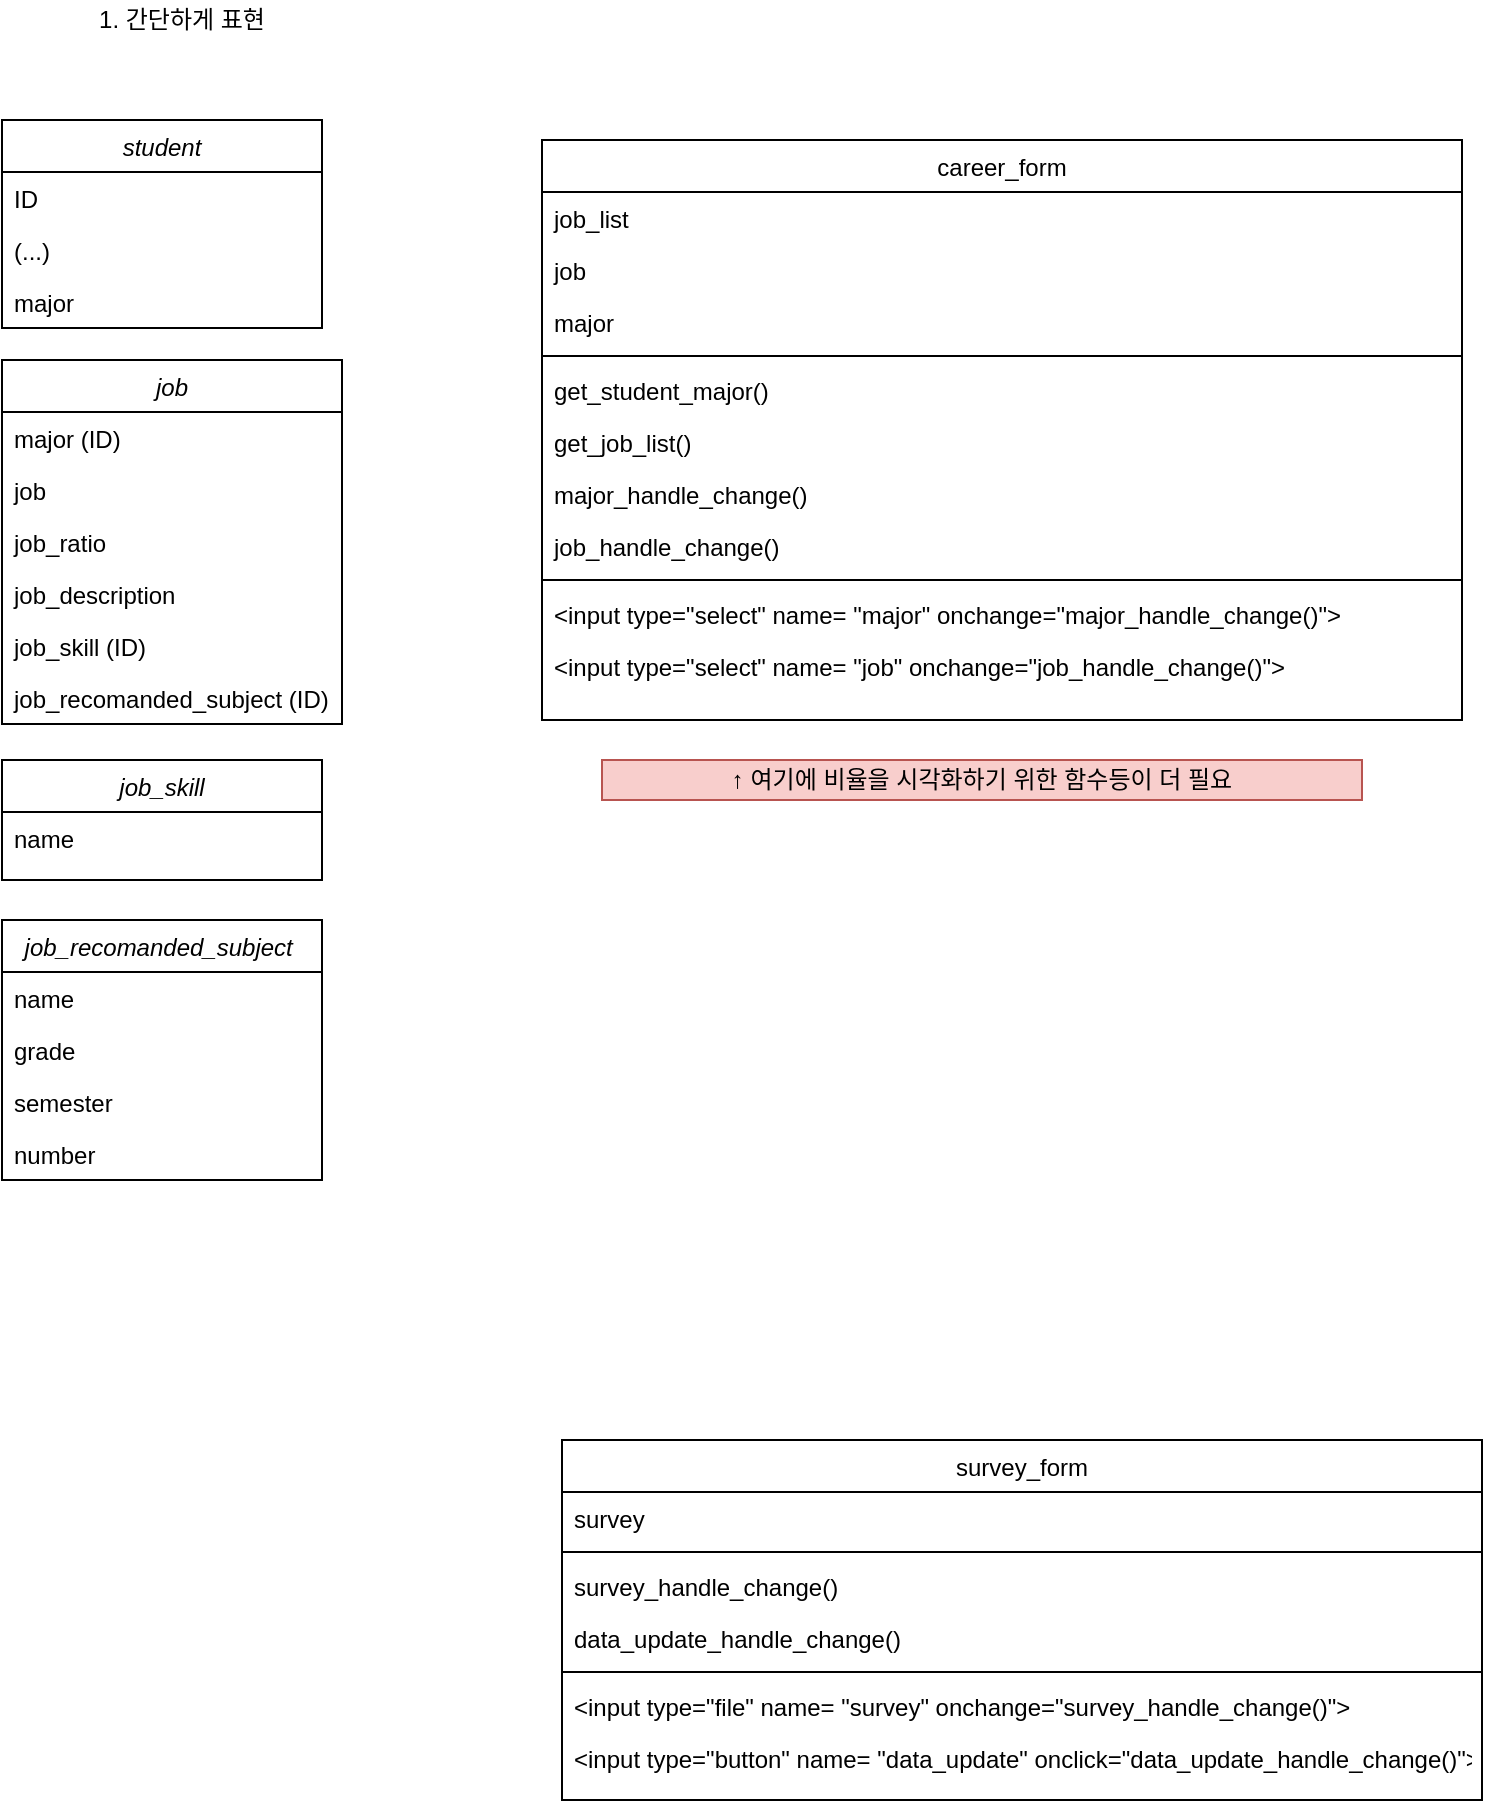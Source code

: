 <mxfile version="14.6.13" type="github">
  <diagram id="C5RBs43oDa-KdzZeNtuy" name="Page-1">
    <mxGraphModel dx="1422" dy="762" grid="1" gridSize="10" guides="1" tooltips="1" connect="1" arrows="1" fold="1" page="1" pageScale="1" pageWidth="827" pageHeight="1169" math="0" shadow="0">
      <root>
        <mxCell id="WIyWlLk6GJQsqaUBKTNV-0" />
        <mxCell id="WIyWlLk6GJQsqaUBKTNV-1" parent="WIyWlLk6GJQsqaUBKTNV-0" />
        <mxCell id="DGfqUXDRV3Cry2h1_wnq-3" value="career_form" style="swimlane;fontStyle=0;align=center;verticalAlign=top;childLayout=stackLayout;horizontal=1;startSize=26;horizontalStack=0;resizeParent=1;resizeLast=0;collapsible=1;marginBottom=0;rounded=0;shadow=0;strokeWidth=1;" parent="WIyWlLk6GJQsqaUBKTNV-1" vertex="1">
          <mxGeometry x="310" y="120" width="460" height="290" as="geometry">
            <mxRectangle x="340" y="82" width="160" height="26" as="alternateBounds" />
          </mxGeometry>
        </mxCell>
        <mxCell id="DGfqUXDRV3Cry2h1_wnq-5" value="job_list" style="text;align=left;verticalAlign=top;spacingLeft=4;spacingRight=4;overflow=hidden;rotatable=0;points=[[0,0.5],[1,0.5]];portConstraint=eastwest;rounded=0;shadow=0;html=0;" parent="DGfqUXDRV3Cry2h1_wnq-3" vertex="1">
          <mxGeometry y="26" width="460" height="26" as="geometry" />
        </mxCell>
        <mxCell id="DGfqUXDRV3Cry2h1_wnq-7" value="job" style="text;align=left;verticalAlign=top;spacingLeft=4;spacingRight=4;overflow=hidden;rotatable=0;points=[[0,0.5],[1,0.5]];portConstraint=eastwest;rounded=0;shadow=0;html=0;" parent="DGfqUXDRV3Cry2h1_wnq-3" vertex="1">
          <mxGeometry y="52" width="460" height="26" as="geometry" />
        </mxCell>
        <mxCell id="DGfqUXDRV3Cry2h1_wnq-54" value="major" style="text;align=left;verticalAlign=top;spacingLeft=4;spacingRight=4;overflow=hidden;rotatable=0;points=[[0,0.5],[1,0.5]];portConstraint=eastwest;rounded=0;shadow=0;html=0;" parent="DGfqUXDRV3Cry2h1_wnq-3" vertex="1">
          <mxGeometry y="78" width="460" height="26" as="geometry" />
        </mxCell>
        <mxCell id="DGfqUXDRV3Cry2h1_wnq-8" value="" style="line;html=1;strokeWidth=1;align=left;verticalAlign=middle;spacingTop=-1;spacingLeft=3;spacingRight=3;rotatable=0;labelPosition=right;points=[];portConstraint=eastwest;" parent="DGfqUXDRV3Cry2h1_wnq-3" vertex="1">
          <mxGeometry y="104" width="460" height="8" as="geometry" />
        </mxCell>
        <mxCell id="DGfqUXDRV3Cry2h1_wnq-9" value="get_student_major()" style="text;align=left;verticalAlign=top;spacingLeft=4;spacingRight=4;overflow=hidden;rotatable=0;points=[[0,0.5],[1,0.5]];portConstraint=eastwest;" parent="DGfqUXDRV3Cry2h1_wnq-3" vertex="1">
          <mxGeometry y="112" width="460" height="26" as="geometry" />
        </mxCell>
        <mxCell id="DGfqUXDRV3Cry2h1_wnq-10" value="get_job_list()" style="text;align=left;verticalAlign=top;spacingLeft=4;spacingRight=4;overflow=hidden;rotatable=0;points=[[0,0.5],[1,0.5]];portConstraint=eastwest;" parent="DGfqUXDRV3Cry2h1_wnq-3" vertex="1">
          <mxGeometry y="138" width="460" height="26" as="geometry" />
        </mxCell>
        <mxCell id="DGfqUXDRV3Cry2h1_wnq-11" value="major_handle_change()" style="text;align=left;verticalAlign=top;spacingLeft=4;spacingRight=4;overflow=hidden;rotatable=0;points=[[0,0.5],[1,0.5]];portConstraint=eastwest;" parent="DGfqUXDRV3Cry2h1_wnq-3" vertex="1">
          <mxGeometry y="164" width="460" height="26" as="geometry" />
        </mxCell>
        <mxCell id="DGfqUXDRV3Cry2h1_wnq-12" value="job_handle_change()" style="text;align=left;verticalAlign=top;spacingLeft=4;spacingRight=4;overflow=hidden;rotatable=0;points=[[0,0.5],[1,0.5]];portConstraint=eastwest;" parent="DGfqUXDRV3Cry2h1_wnq-3" vertex="1">
          <mxGeometry y="190" width="460" height="26" as="geometry" />
        </mxCell>
        <mxCell id="DGfqUXDRV3Cry2h1_wnq-13" value="" style="line;html=1;strokeWidth=1;align=left;verticalAlign=middle;spacingTop=-1;spacingLeft=3;spacingRight=3;rotatable=0;labelPosition=right;points=[];portConstraint=eastwest;" parent="DGfqUXDRV3Cry2h1_wnq-3" vertex="1">
          <mxGeometry y="216" width="460" height="8" as="geometry" />
        </mxCell>
        <mxCell id="DGfqUXDRV3Cry2h1_wnq-14" value="&lt;input type=&quot;select&quot; name= &quot;major&quot; onchange=&quot;major_handle_change()&quot;&gt;" style="text;align=left;verticalAlign=top;spacingLeft=4;spacingRight=4;overflow=hidden;rotatable=0;points=[[0,0.5],[1,0.5]];portConstraint=eastwest;" parent="DGfqUXDRV3Cry2h1_wnq-3" vertex="1">
          <mxGeometry y="224" width="460" height="26" as="geometry" />
        </mxCell>
        <mxCell id="DGfqUXDRV3Cry2h1_wnq-15" value="&lt;input type=&quot;select&quot; name= &quot;job&quot; onchange=&quot;job_handle_change()&quot;&gt;" style="text;align=left;verticalAlign=top;spacingLeft=4;spacingRight=4;overflow=hidden;rotatable=0;points=[[0,0.5],[1,0.5]];portConstraint=eastwest;rounded=0;shadow=0;html=0;" parent="DGfqUXDRV3Cry2h1_wnq-3" vertex="1">
          <mxGeometry y="250" width="460" height="26" as="geometry" />
        </mxCell>
        <mxCell id="DGfqUXDRV3Cry2h1_wnq-16" value="job" style="swimlane;fontStyle=2;align=center;verticalAlign=top;childLayout=stackLayout;horizontal=1;startSize=26;horizontalStack=0;resizeParent=1;resizeLast=0;collapsible=1;marginBottom=0;rounded=0;shadow=0;strokeWidth=1;" parent="WIyWlLk6GJQsqaUBKTNV-1" vertex="1">
          <mxGeometry x="40" y="230" width="170" height="182" as="geometry">
            <mxRectangle x="230" y="140" width="160" height="26" as="alternateBounds" />
          </mxGeometry>
        </mxCell>
        <mxCell id="DGfqUXDRV3Cry2h1_wnq-17" value="major (ID)" style="text;align=left;verticalAlign=top;spacingLeft=4;spacingRight=4;overflow=hidden;rotatable=0;points=[[0,0.5],[1,0.5]];portConstraint=eastwest;" parent="DGfqUXDRV3Cry2h1_wnq-16" vertex="1">
          <mxGeometry y="26" width="170" height="26" as="geometry" />
        </mxCell>
        <mxCell id="DGfqUXDRV3Cry2h1_wnq-18" value="job" style="text;align=left;verticalAlign=top;spacingLeft=4;spacingRight=4;overflow=hidden;rotatable=0;points=[[0,0.5],[1,0.5]];portConstraint=eastwest;rounded=0;shadow=0;html=0;" parent="DGfqUXDRV3Cry2h1_wnq-16" vertex="1">
          <mxGeometry y="52" width="170" height="26" as="geometry" />
        </mxCell>
        <mxCell id="DGfqUXDRV3Cry2h1_wnq-59" value="job_ratio" style="text;align=left;verticalAlign=top;spacingLeft=4;spacingRight=4;overflow=hidden;rotatable=0;points=[[0,0.5],[1,0.5]];portConstraint=eastwest;rounded=0;shadow=0;html=0;" parent="DGfqUXDRV3Cry2h1_wnq-16" vertex="1">
          <mxGeometry y="78" width="170" height="26" as="geometry" />
        </mxCell>
        <mxCell id="DGfqUXDRV3Cry2h1_wnq-66" value="job_description" style="text;align=left;verticalAlign=top;spacingLeft=4;spacingRight=4;overflow=hidden;rotatable=0;points=[[0,0.5],[1,0.5]];portConstraint=eastwest;rounded=0;shadow=0;html=0;" parent="DGfqUXDRV3Cry2h1_wnq-16" vertex="1">
          <mxGeometry y="104" width="170" height="26" as="geometry" />
        </mxCell>
        <mxCell id="DGfqUXDRV3Cry2h1_wnq-68" value="job_skill (ID)" style="text;align=left;verticalAlign=top;spacingLeft=4;spacingRight=4;overflow=hidden;rotatable=0;points=[[0,0.5],[1,0.5]];portConstraint=eastwest;rounded=0;shadow=0;html=0;" parent="DGfqUXDRV3Cry2h1_wnq-16" vertex="1">
          <mxGeometry y="130" width="170" height="26" as="geometry" />
        </mxCell>
        <mxCell id="DGfqUXDRV3Cry2h1_wnq-69" value="job_recomanded_subject (ID)" style="text;align=left;verticalAlign=top;spacingLeft=4;spacingRight=4;overflow=hidden;rotatable=0;points=[[0,0.5],[1,0.5]];portConstraint=eastwest;rounded=0;shadow=0;html=0;" parent="DGfqUXDRV3Cry2h1_wnq-16" vertex="1">
          <mxGeometry y="156" width="170" height="26" as="geometry" />
        </mxCell>
        <mxCell id="DGfqUXDRV3Cry2h1_wnq-31" value="1. 간단하게 표현" style="text;html=1;strokeColor=none;fillColor=none;align=center;verticalAlign=middle;whiteSpace=wrap;rounded=0;" parent="WIyWlLk6GJQsqaUBKTNV-1" vertex="1">
          <mxGeometry x="65" y="50" width="130" height="20" as="geometry" />
        </mxCell>
        <mxCell id="DGfqUXDRV3Cry2h1_wnq-32" value="student" style="swimlane;fontStyle=2;align=center;verticalAlign=top;childLayout=stackLayout;horizontal=1;startSize=26;horizontalStack=0;resizeParent=1;resizeLast=0;collapsible=1;marginBottom=0;rounded=0;shadow=0;strokeWidth=1;" parent="WIyWlLk6GJQsqaUBKTNV-1" vertex="1">
          <mxGeometry x="40" y="110" width="160" height="104" as="geometry">
            <mxRectangle x="230" y="140" width="160" height="26" as="alternateBounds" />
          </mxGeometry>
        </mxCell>
        <mxCell id="DGfqUXDRV3Cry2h1_wnq-33" value="ID" style="text;align=left;verticalAlign=top;spacingLeft=4;spacingRight=4;overflow=hidden;rotatable=0;points=[[0,0.5],[1,0.5]];portConstraint=eastwest;" parent="DGfqUXDRV3Cry2h1_wnq-32" vertex="1">
          <mxGeometry y="26" width="160" height="26" as="geometry" />
        </mxCell>
        <mxCell id="DGfqUXDRV3Cry2h1_wnq-57" value="(...)" style="text;align=left;verticalAlign=top;spacingLeft=4;spacingRight=4;overflow=hidden;rotatable=0;points=[[0,0.5],[1,0.5]];portConstraint=eastwest;" parent="DGfqUXDRV3Cry2h1_wnq-32" vertex="1">
          <mxGeometry y="52" width="160" height="26" as="geometry" />
        </mxCell>
        <mxCell id="DGfqUXDRV3Cry2h1_wnq-58" value="major" style="text;align=left;verticalAlign=top;spacingLeft=4;spacingRight=4;overflow=hidden;rotatable=0;points=[[0,0.5],[1,0.5]];portConstraint=eastwest;" parent="DGfqUXDRV3Cry2h1_wnq-32" vertex="1">
          <mxGeometry y="78" width="160" height="26" as="geometry" />
        </mxCell>
        <mxCell id="DGfqUXDRV3Cry2h1_wnq-60" value="↑ 여기에 비율을 시각화하기 위한 함수등이 더 필요" style="text;html=1;strokeColor=#b85450;fillColor=#f8cecc;align=center;verticalAlign=middle;whiteSpace=wrap;rounded=0;" parent="WIyWlLk6GJQsqaUBKTNV-1" vertex="1">
          <mxGeometry x="340" y="430" width="380" height="20" as="geometry" />
        </mxCell>
        <mxCell id="DGfqUXDRV3Cry2h1_wnq-70" value="job_skill" style="swimlane;fontStyle=2;align=center;verticalAlign=top;childLayout=stackLayout;horizontal=1;startSize=26;horizontalStack=0;resizeParent=1;resizeLast=0;collapsible=1;marginBottom=0;rounded=0;shadow=0;strokeWidth=1;" parent="WIyWlLk6GJQsqaUBKTNV-1" vertex="1">
          <mxGeometry x="40" y="430" width="160" height="60" as="geometry">
            <mxRectangle x="230" y="140" width="160" height="26" as="alternateBounds" />
          </mxGeometry>
        </mxCell>
        <mxCell id="DGfqUXDRV3Cry2h1_wnq-71" value="name" style="text;align=left;verticalAlign=top;spacingLeft=4;spacingRight=4;overflow=hidden;rotatable=0;points=[[0,0.5],[1,0.5]];portConstraint=eastwest;" parent="DGfqUXDRV3Cry2h1_wnq-70" vertex="1">
          <mxGeometry y="26" width="160" height="26" as="geometry" />
        </mxCell>
        <mxCell id="DGfqUXDRV3Cry2h1_wnq-76" value="job_recomanded_subject " style="swimlane;fontStyle=2;align=center;verticalAlign=top;childLayout=stackLayout;horizontal=1;startSize=26;horizontalStack=0;resizeParent=1;resizeLast=0;collapsible=1;marginBottom=0;rounded=0;shadow=0;strokeWidth=1;" parent="WIyWlLk6GJQsqaUBKTNV-1" vertex="1">
          <mxGeometry x="40" y="510" width="160" height="130" as="geometry">
            <mxRectangle x="230" y="140" width="160" height="26" as="alternateBounds" />
          </mxGeometry>
        </mxCell>
        <mxCell id="DGfqUXDRV3Cry2h1_wnq-77" value="name" style="text;align=left;verticalAlign=top;spacingLeft=4;spacingRight=4;overflow=hidden;rotatable=0;points=[[0,0.5],[1,0.5]];portConstraint=eastwest;" parent="DGfqUXDRV3Cry2h1_wnq-76" vertex="1">
          <mxGeometry y="26" width="160" height="26" as="geometry" />
        </mxCell>
        <mxCell id="DGfqUXDRV3Cry2h1_wnq-78" value="grade" style="text;align=left;verticalAlign=top;spacingLeft=4;spacingRight=4;overflow=hidden;rotatable=0;points=[[0,0.5],[1,0.5]];portConstraint=eastwest;" parent="DGfqUXDRV3Cry2h1_wnq-76" vertex="1">
          <mxGeometry y="52" width="160" height="26" as="geometry" />
        </mxCell>
        <mxCell id="DGfqUXDRV3Cry2h1_wnq-79" value="semester" style="text;align=left;verticalAlign=top;spacingLeft=4;spacingRight=4;overflow=hidden;rotatable=0;points=[[0,0.5],[1,0.5]];portConstraint=eastwest;" parent="DGfqUXDRV3Cry2h1_wnq-76" vertex="1">
          <mxGeometry y="78" width="160" height="26" as="geometry" />
        </mxCell>
        <mxCell id="DGfqUXDRV3Cry2h1_wnq-80" value="number" style="text;align=left;verticalAlign=top;spacingLeft=4;spacingRight=4;overflow=hidden;rotatable=0;points=[[0,0.5],[1,0.5]];portConstraint=eastwest;" parent="DGfqUXDRV3Cry2h1_wnq-76" vertex="1">
          <mxGeometry y="104" width="160" height="26" as="geometry" />
        </mxCell>
        <mxCell id="I_vLJphkHoMVglU9jd89-0" value="survey_form" style="swimlane;fontStyle=0;align=center;verticalAlign=top;childLayout=stackLayout;horizontal=1;startSize=26;horizontalStack=0;resizeParent=1;resizeLast=0;collapsible=1;marginBottom=0;rounded=0;shadow=0;strokeWidth=1;" vertex="1" parent="WIyWlLk6GJQsqaUBKTNV-1">
          <mxGeometry x="320" y="770" width="460" height="180" as="geometry">
            <mxRectangle x="340" y="82" width="160" height="26" as="alternateBounds" />
          </mxGeometry>
        </mxCell>
        <mxCell id="I_vLJphkHoMVglU9jd89-2" value="survey" style="text;align=left;verticalAlign=top;spacingLeft=4;spacingRight=4;overflow=hidden;rotatable=0;points=[[0,0.5],[1,0.5]];portConstraint=eastwest;rounded=0;shadow=0;html=0;" vertex="1" parent="I_vLJphkHoMVglU9jd89-0">
          <mxGeometry y="26" width="460" height="26" as="geometry" />
        </mxCell>
        <mxCell id="I_vLJphkHoMVglU9jd89-4" value="" style="line;html=1;strokeWidth=1;align=left;verticalAlign=middle;spacingTop=-1;spacingLeft=3;spacingRight=3;rotatable=0;labelPosition=right;points=[];portConstraint=eastwest;" vertex="1" parent="I_vLJphkHoMVglU9jd89-0">
          <mxGeometry y="52" width="460" height="8" as="geometry" />
        </mxCell>
        <mxCell id="I_vLJphkHoMVglU9jd89-7" value="survey_handle_change()" style="text;align=left;verticalAlign=top;spacingLeft=4;spacingRight=4;overflow=hidden;rotatable=0;points=[[0,0.5],[1,0.5]];portConstraint=eastwest;" vertex="1" parent="I_vLJphkHoMVglU9jd89-0">
          <mxGeometry y="60" width="460" height="26" as="geometry" />
        </mxCell>
        <mxCell id="I_vLJphkHoMVglU9jd89-8" value="data_update_handle_change()" style="text;align=left;verticalAlign=top;spacingLeft=4;spacingRight=4;overflow=hidden;rotatable=0;points=[[0,0.5],[1,0.5]];portConstraint=eastwest;" vertex="1" parent="I_vLJphkHoMVglU9jd89-0">
          <mxGeometry y="86" width="460" height="26" as="geometry" />
        </mxCell>
        <mxCell id="I_vLJphkHoMVglU9jd89-9" value="" style="line;html=1;strokeWidth=1;align=left;verticalAlign=middle;spacingTop=-1;spacingLeft=3;spacingRight=3;rotatable=0;labelPosition=right;points=[];portConstraint=eastwest;" vertex="1" parent="I_vLJphkHoMVglU9jd89-0">
          <mxGeometry y="112" width="460" height="8" as="geometry" />
        </mxCell>
        <mxCell id="I_vLJphkHoMVglU9jd89-10" value="&lt;input type=&quot;file&quot; name= &quot;survey&quot; onchange=&quot;survey_handle_change()&quot;&gt;" style="text;align=left;verticalAlign=top;spacingLeft=4;spacingRight=4;overflow=hidden;rotatable=0;points=[[0,0.5],[1,0.5]];portConstraint=eastwest;" vertex="1" parent="I_vLJphkHoMVglU9jd89-0">
          <mxGeometry y="120" width="460" height="26" as="geometry" />
        </mxCell>
        <mxCell id="I_vLJphkHoMVglU9jd89-11" value="&lt;input type=&quot;button&quot; name= &quot;data_update&quot; onclick=&quot;data_update_handle_change()&quot;&gt;" style="text;align=left;verticalAlign=top;spacingLeft=4;spacingRight=4;overflow=hidden;rotatable=0;points=[[0,0.5],[1,0.5]];portConstraint=eastwest;rounded=0;shadow=0;html=0;" vertex="1" parent="I_vLJphkHoMVglU9jd89-0">
          <mxGeometry y="146" width="460" height="26" as="geometry" />
        </mxCell>
      </root>
    </mxGraphModel>
  </diagram>
</mxfile>
